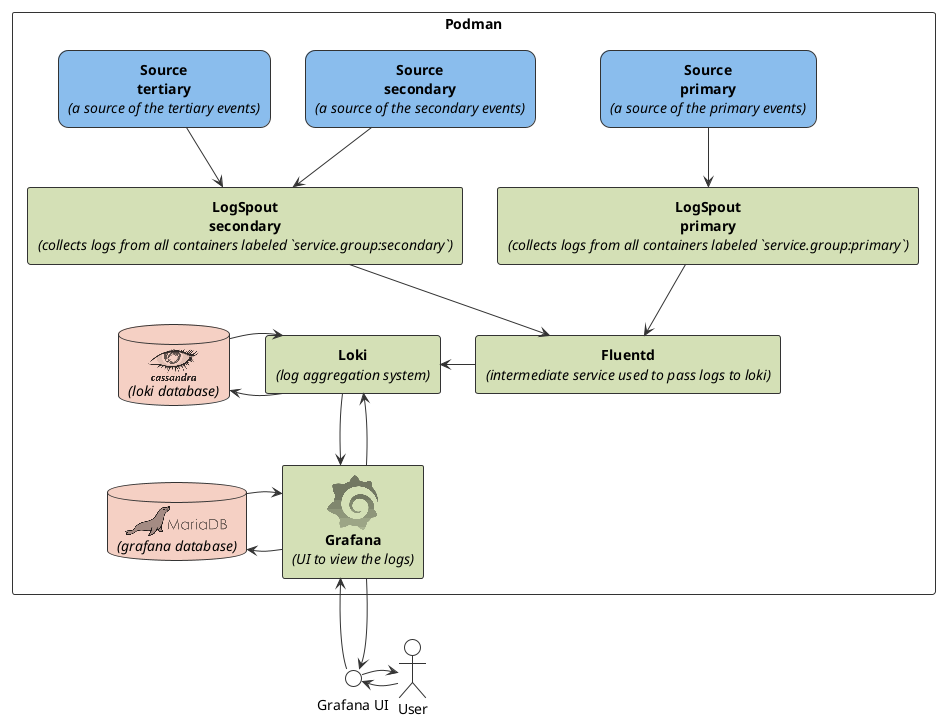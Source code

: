 @startuml
!theme plain
!include <logos/mariadb>
!include <logos/grafana>
!include <logos/cassandra>
!include <awslib/AWSSimplified>

<style>
componentDiagram {
  BackGroundColor white
  LineThickness 1
  LineColor #333333
}
document {
  BackGroundColor white
}
</style>

' skinparam monochrome true
skinparam defaulttextalignment center

skinparam sequence {
    ArrowColor #333333
}

skinparam rectangle {
    RoundCorner<< round20 >> 20
    RoundCorner<< round30 >> 30
    RoundCorner<< round40 >> 40
    RoundCorner<< round50 >> 50
}

actor "User" as user

interface "Grafana UI" as grafanaui

rectangle "Podman" as podman {
database "<$mariadb>\n//(grafana database)//" as mariadb #f5d0c4
database "<$cassandra>\n//(loki database)//" as cassandra #f5d0c4

rectangle "<$grafana>\n**Grafana**\n//(UI to view the logs)//" as grafana #d4e0b6
rectangle "**Loki**\n//(log aggregation system)//" as loki #d4e0b6

rectangle "**Fluentd**\n//(intermediate service used to pass logs to loki)//" as fluentd #d4e0b6

rectangle "**Source**\n**primary**\n//(a source of the primary events)//" as sourceprimary <<round20>> #8abded
rectangle "**Source**\n**secondary**\n//(a source of the secondary events)//" as sourcesecondary <<round20>> #8abded
rectangle "**Source**\n**tertiary**\n//(a source of the tertiary events)//" as sourcetertiary <<round20>> #8abded

rectangle "**LogSpout**\n**primary**\n//(collects logs from all containers labeled `service.group:primary`)//" as logspoutprimary #d4e0b6
rectangle "**LogSpout**\n**secondary**\n//(collects logs from all containers labeled `service.group:secondary`)//" as logspoutsecondary #d4e0b6
}

grafana -left-> mariadb
grafana <-left- mariadb

loki -left-> cassandra
loki <-left- cassandra

sourceprimary -down-> logspoutprimary
sourcesecondary -down-> logspoutsecondary
sourcetertiary -down-> logspoutsecondary

logspoutprimary -down-> fluentd
logspoutsecondary -down-> fluentd

fluentd -left-> loki

loki -down-> grafana
loki <-down- grafana

grafanaui -up-> grafana
grafanaui <-up- grafana

user -left-> grafanaui
user <-left- grafanaui
@enduml
